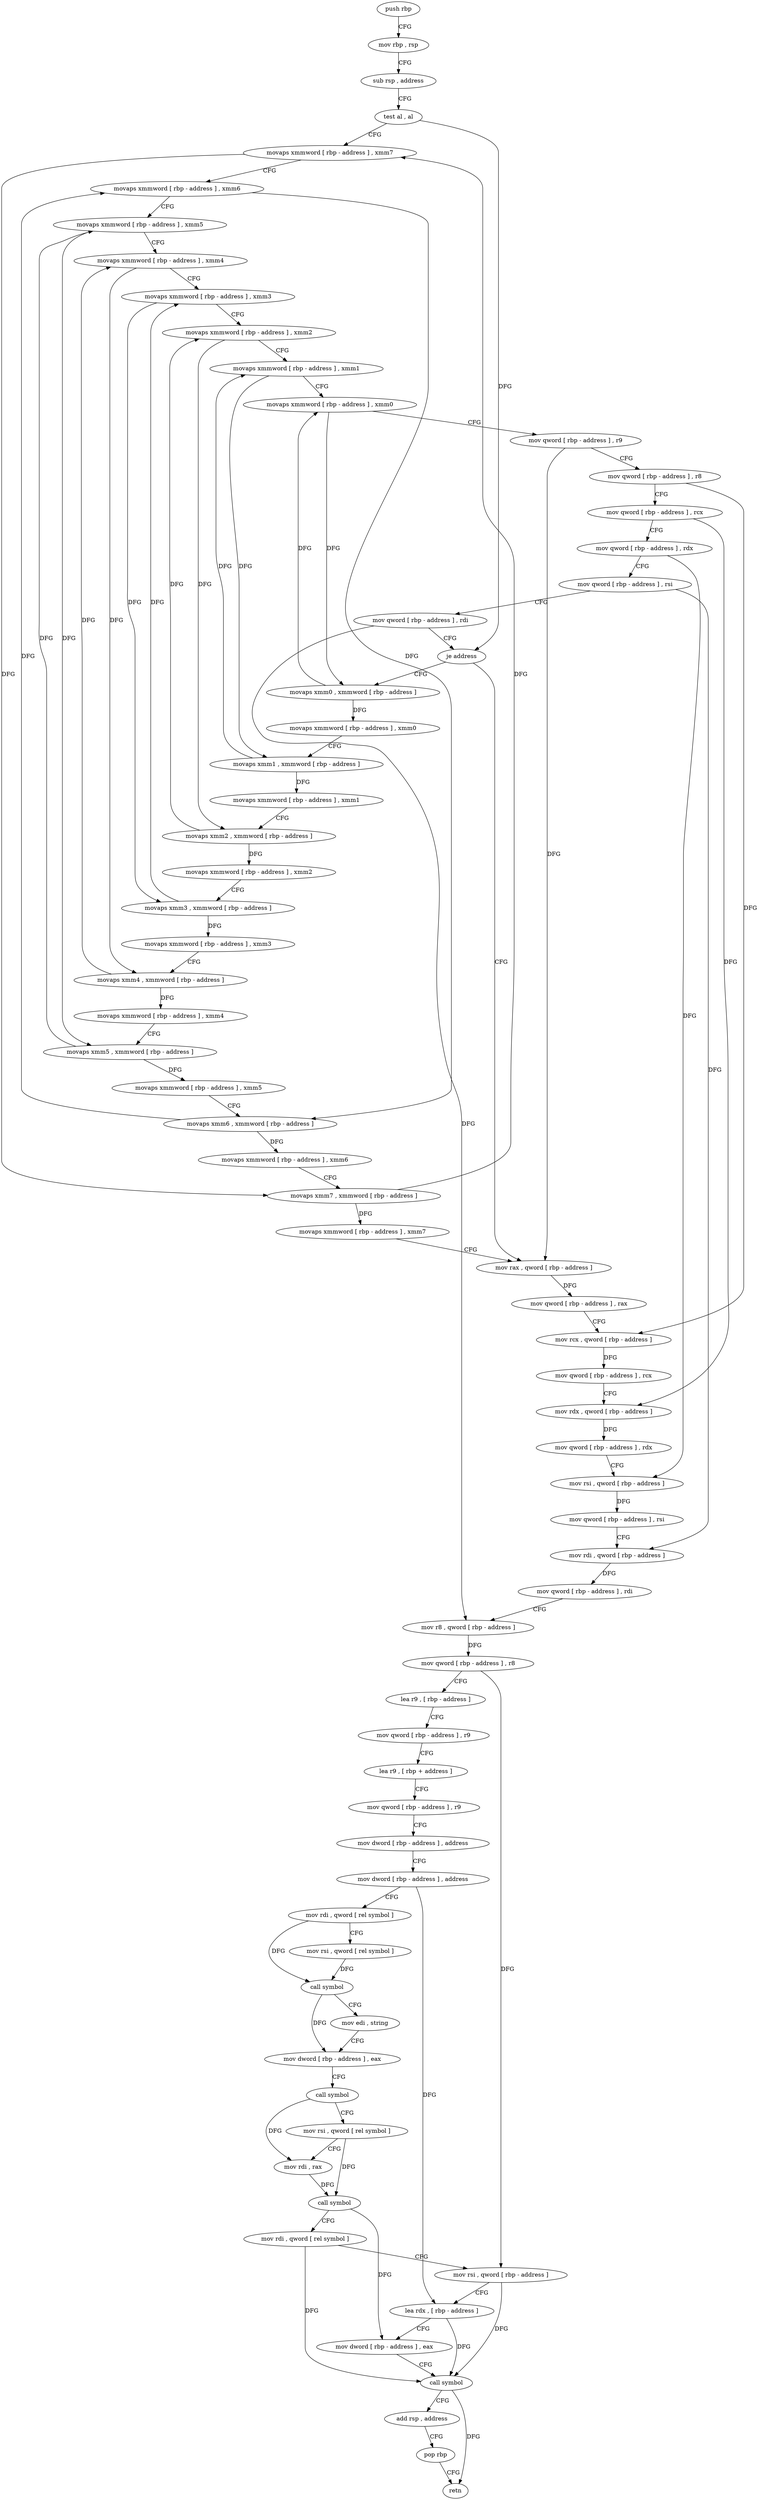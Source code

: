 digraph "func" {
"4213632" [label = "push rbp" ]
"4213633" [label = "mov rbp , rsp" ]
"4213636" [label = "sub rsp , address" ]
"4213643" [label = "test al , al" ]
"4213645" [label = "movaps xmmword [ rbp - address ] , xmm7" ]
"4213652" [label = "movaps xmmword [ rbp - address ] , xmm6" ]
"4213659" [label = "movaps xmmword [ rbp - address ] , xmm5" ]
"4213666" [label = "movaps xmmword [ rbp - address ] , xmm4" ]
"4213673" [label = "movaps xmmword [ rbp - address ] , xmm3" ]
"4213680" [label = "movaps xmmword [ rbp - address ] , xmm2" ]
"4213687" [label = "movaps xmmword [ rbp - address ] , xmm1" ]
"4213694" [label = "movaps xmmword [ rbp - address ] , xmm0" ]
"4213701" [label = "mov qword [ rbp - address ] , r9" ]
"4213708" [label = "mov qword [ rbp - address ] , r8" ]
"4213715" [label = "mov qword [ rbp - address ] , rcx" ]
"4213722" [label = "mov qword [ rbp - address ] , rdx" ]
"4213729" [label = "mov qword [ rbp - address ] , rsi" ]
"4213736" [label = "mov qword [ rbp - address ] , rdi" ]
"4213743" [label = "je address" ]
"4213843" [label = "mov rax , qword [ rbp - address ]" ]
"4213749" [label = "movaps xmm0 , xmmword [ rbp - address ]" ]
"4213850" [label = "mov qword [ rbp - address ] , rax" ]
"4213857" [label = "mov rcx , qword [ rbp - address ]" ]
"4213864" [label = "mov qword [ rbp - address ] , rcx" ]
"4213871" [label = "mov rdx , qword [ rbp - address ]" ]
"4213878" [label = "mov qword [ rbp - address ] , rdx" ]
"4213885" [label = "mov rsi , qword [ rbp - address ]" ]
"4213892" [label = "mov qword [ rbp - address ] , rsi" ]
"4213899" [label = "mov rdi , qword [ rbp - address ]" ]
"4213906" [label = "mov qword [ rbp - address ] , rdi" ]
"4213913" [label = "mov r8 , qword [ rbp - address ]" ]
"4213920" [label = "mov qword [ rbp - address ] , r8" ]
"4213924" [label = "lea r9 , [ rbp - address ]" ]
"4213931" [label = "mov qword [ rbp - address ] , r9" ]
"4213935" [label = "lea r9 , [ rbp + address ]" ]
"4213939" [label = "mov qword [ rbp - address ] , r9" ]
"4213943" [label = "mov dword [ rbp - address ] , address" ]
"4213950" [label = "mov dword [ rbp - address ] , address" ]
"4213957" [label = "mov rdi , qword [ rel symbol ]" ]
"4213964" [label = "mov rsi , qword [ rel symbol ]" ]
"4213971" [label = "call symbol" ]
"4213976" [label = "mov edi , string" ]
"4213981" [label = "mov dword [ rbp - address ] , eax" ]
"4213987" [label = "call symbol" ]
"4213992" [label = "mov rsi , qword [ rel symbol ]" ]
"4213999" [label = "mov rdi , rax" ]
"4214002" [label = "call symbol" ]
"4214007" [label = "mov rdi , qword [ rel symbol ]" ]
"4214014" [label = "mov rsi , qword [ rbp - address ]" ]
"4214018" [label = "lea rdx , [ rbp - address ]" ]
"4214022" [label = "mov dword [ rbp - address ] , eax" ]
"4214028" [label = "call symbol" ]
"4214033" [label = "add rsp , address" ]
"4214040" [label = "pop rbp" ]
"4214041" [label = "retn" ]
"4213756" [label = "movaps xmmword [ rbp - address ] , xmm0" ]
"4213763" [label = "movaps xmm1 , xmmword [ rbp - address ]" ]
"4213770" [label = "movaps xmmword [ rbp - address ] , xmm1" ]
"4213777" [label = "movaps xmm2 , xmmword [ rbp - address ]" ]
"4213784" [label = "movaps xmmword [ rbp - address ] , xmm2" ]
"4213788" [label = "movaps xmm3 , xmmword [ rbp - address ]" ]
"4213795" [label = "movaps xmmword [ rbp - address ] , xmm3" ]
"4213799" [label = "movaps xmm4 , xmmword [ rbp - address ]" ]
"4213806" [label = "movaps xmmword [ rbp - address ] , xmm4" ]
"4213810" [label = "movaps xmm5 , xmmword [ rbp - address ]" ]
"4213817" [label = "movaps xmmword [ rbp - address ] , xmm5" ]
"4213821" [label = "movaps xmm6 , xmmword [ rbp - address ]" ]
"4213828" [label = "movaps xmmword [ rbp - address ] , xmm6" ]
"4213832" [label = "movaps xmm7 , xmmword [ rbp - address ]" ]
"4213839" [label = "movaps xmmword [ rbp - address ] , xmm7" ]
"4213632" -> "4213633" [ label = "CFG" ]
"4213633" -> "4213636" [ label = "CFG" ]
"4213636" -> "4213643" [ label = "CFG" ]
"4213643" -> "4213645" [ label = "CFG" ]
"4213643" -> "4213743" [ label = "DFG" ]
"4213645" -> "4213652" [ label = "CFG" ]
"4213645" -> "4213832" [ label = "DFG" ]
"4213652" -> "4213659" [ label = "CFG" ]
"4213652" -> "4213821" [ label = "DFG" ]
"4213659" -> "4213666" [ label = "CFG" ]
"4213659" -> "4213810" [ label = "DFG" ]
"4213666" -> "4213673" [ label = "CFG" ]
"4213666" -> "4213799" [ label = "DFG" ]
"4213673" -> "4213680" [ label = "CFG" ]
"4213673" -> "4213788" [ label = "DFG" ]
"4213680" -> "4213687" [ label = "CFG" ]
"4213680" -> "4213777" [ label = "DFG" ]
"4213687" -> "4213694" [ label = "CFG" ]
"4213687" -> "4213763" [ label = "DFG" ]
"4213694" -> "4213701" [ label = "CFG" ]
"4213694" -> "4213749" [ label = "DFG" ]
"4213701" -> "4213708" [ label = "CFG" ]
"4213701" -> "4213843" [ label = "DFG" ]
"4213708" -> "4213715" [ label = "CFG" ]
"4213708" -> "4213857" [ label = "DFG" ]
"4213715" -> "4213722" [ label = "CFG" ]
"4213715" -> "4213871" [ label = "DFG" ]
"4213722" -> "4213729" [ label = "CFG" ]
"4213722" -> "4213885" [ label = "DFG" ]
"4213729" -> "4213736" [ label = "CFG" ]
"4213729" -> "4213899" [ label = "DFG" ]
"4213736" -> "4213743" [ label = "CFG" ]
"4213736" -> "4213913" [ label = "DFG" ]
"4213743" -> "4213843" [ label = "CFG" ]
"4213743" -> "4213749" [ label = "CFG" ]
"4213843" -> "4213850" [ label = "DFG" ]
"4213749" -> "4213756" [ label = "DFG" ]
"4213749" -> "4213694" [ label = "DFG" ]
"4213850" -> "4213857" [ label = "CFG" ]
"4213857" -> "4213864" [ label = "DFG" ]
"4213864" -> "4213871" [ label = "CFG" ]
"4213871" -> "4213878" [ label = "DFG" ]
"4213878" -> "4213885" [ label = "CFG" ]
"4213885" -> "4213892" [ label = "DFG" ]
"4213892" -> "4213899" [ label = "CFG" ]
"4213899" -> "4213906" [ label = "DFG" ]
"4213906" -> "4213913" [ label = "CFG" ]
"4213913" -> "4213920" [ label = "DFG" ]
"4213920" -> "4213924" [ label = "CFG" ]
"4213920" -> "4214014" [ label = "DFG" ]
"4213924" -> "4213931" [ label = "CFG" ]
"4213931" -> "4213935" [ label = "CFG" ]
"4213935" -> "4213939" [ label = "CFG" ]
"4213939" -> "4213943" [ label = "CFG" ]
"4213943" -> "4213950" [ label = "CFG" ]
"4213950" -> "4213957" [ label = "CFG" ]
"4213950" -> "4214018" [ label = "DFG" ]
"4213957" -> "4213964" [ label = "CFG" ]
"4213957" -> "4213971" [ label = "DFG" ]
"4213964" -> "4213971" [ label = "DFG" ]
"4213971" -> "4213976" [ label = "CFG" ]
"4213971" -> "4213981" [ label = "DFG" ]
"4213976" -> "4213981" [ label = "CFG" ]
"4213981" -> "4213987" [ label = "CFG" ]
"4213987" -> "4213992" [ label = "CFG" ]
"4213987" -> "4213999" [ label = "DFG" ]
"4213992" -> "4213999" [ label = "CFG" ]
"4213992" -> "4214002" [ label = "DFG" ]
"4213999" -> "4214002" [ label = "DFG" ]
"4214002" -> "4214007" [ label = "CFG" ]
"4214002" -> "4214022" [ label = "DFG" ]
"4214007" -> "4214014" [ label = "CFG" ]
"4214007" -> "4214028" [ label = "DFG" ]
"4214014" -> "4214018" [ label = "CFG" ]
"4214014" -> "4214028" [ label = "DFG" ]
"4214018" -> "4214022" [ label = "CFG" ]
"4214018" -> "4214028" [ label = "DFG" ]
"4214022" -> "4214028" [ label = "CFG" ]
"4214028" -> "4214033" [ label = "CFG" ]
"4214028" -> "4214041" [ label = "DFG" ]
"4214033" -> "4214040" [ label = "CFG" ]
"4214040" -> "4214041" [ label = "CFG" ]
"4213756" -> "4213763" [ label = "CFG" ]
"4213763" -> "4213770" [ label = "DFG" ]
"4213763" -> "4213687" [ label = "DFG" ]
"4213770" -> "4213777" [ label = "CFG" ]
"4213777" -> "4213784" [ label = "DFG" ]
"4213777" -> "4213680" [ label = "DFG" ]
"4213784" -> "4213788" [ label = "CFG" ]
"4213788" -> "4213795" [ label = "DFG" ]
"4213788" -> "4213673" [ label = "DFG" ]
"4213795" -> "4213799" [ label = "CFG" ]
"4213799" -> "4213806" [ label = "DFG" ]
"4213799" -> "4213666" [ label = "DFG" ]
"4213806" -> "4213810" [ label = "CFG" ]
"4213810" -> "4213817" [ label = "DFG" ]
"4213810" -> "4213659" [ label = "DFG" ]
"4213817" -> "4213821" [ label = "CFG" ]
"4213821" -> "4213828" [ label = "DFG" ]
"4213821" -> "4213652" [ label = "DFG" ]
"4213828" -> "4213832" [ label = "CFG" ]
"4213832" -> "4213839" [ label = "DFG" ]
"4213832" -> "4213645" [ label = "DFG" ]
"4213839" -> "4213843" [ label = "CFG" ]
}
